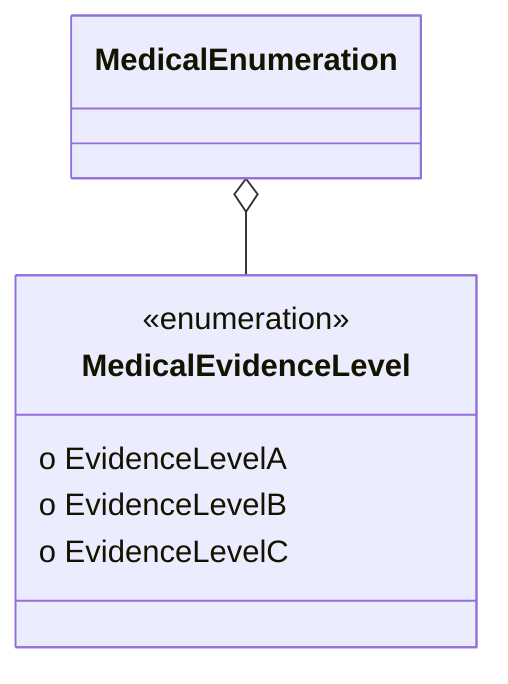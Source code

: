 classDiagram
MedicalEnumeration o-- MedicalEvidenceLevel
  class MedicalEvidenceLevel {
<<enumeration>>
  o EvidenceLevelA
  o EvidenceLevelB
  o EvidenceLevelC
}